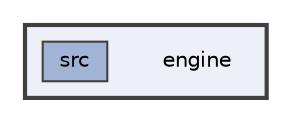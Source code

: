 digraph "engine"
{
 // LATEX_PDF_SIZE
  bgcolor="transparent";
  edge [fontname=Helvetica,fontsize=10,labelfontname=Helvetica,labelfontsize=10];
  node [fontname=Helvetica,fontsize=10,shape=box,height=0.2,width=0.4];
  compound=true
  subgraph clusterdir_996f45160da62e1a3d7f6046fad68f51 {
    graph [ bgcolor="#edf0f7", pencolor="grey25", label="", fontname=Helvetica,fontsize=10 style="filled,bold", URL="dir_996f45160da62e1a3d7f6046fad68f51.html",tooltip=""]
    dir_996f45160da62e1a3d7f6046fad68f51 [shape=plaintext, label="engine"];
  dir_3d9126aa00c041bc0b8f859d1965a0f4 [label="src", fillcolor="#a2b4d6", color="grey25", style="filled", URL="dir_3d9126aa00c041bc0b8f859d1965a0f4.html",tooltip=""];
  }
}
